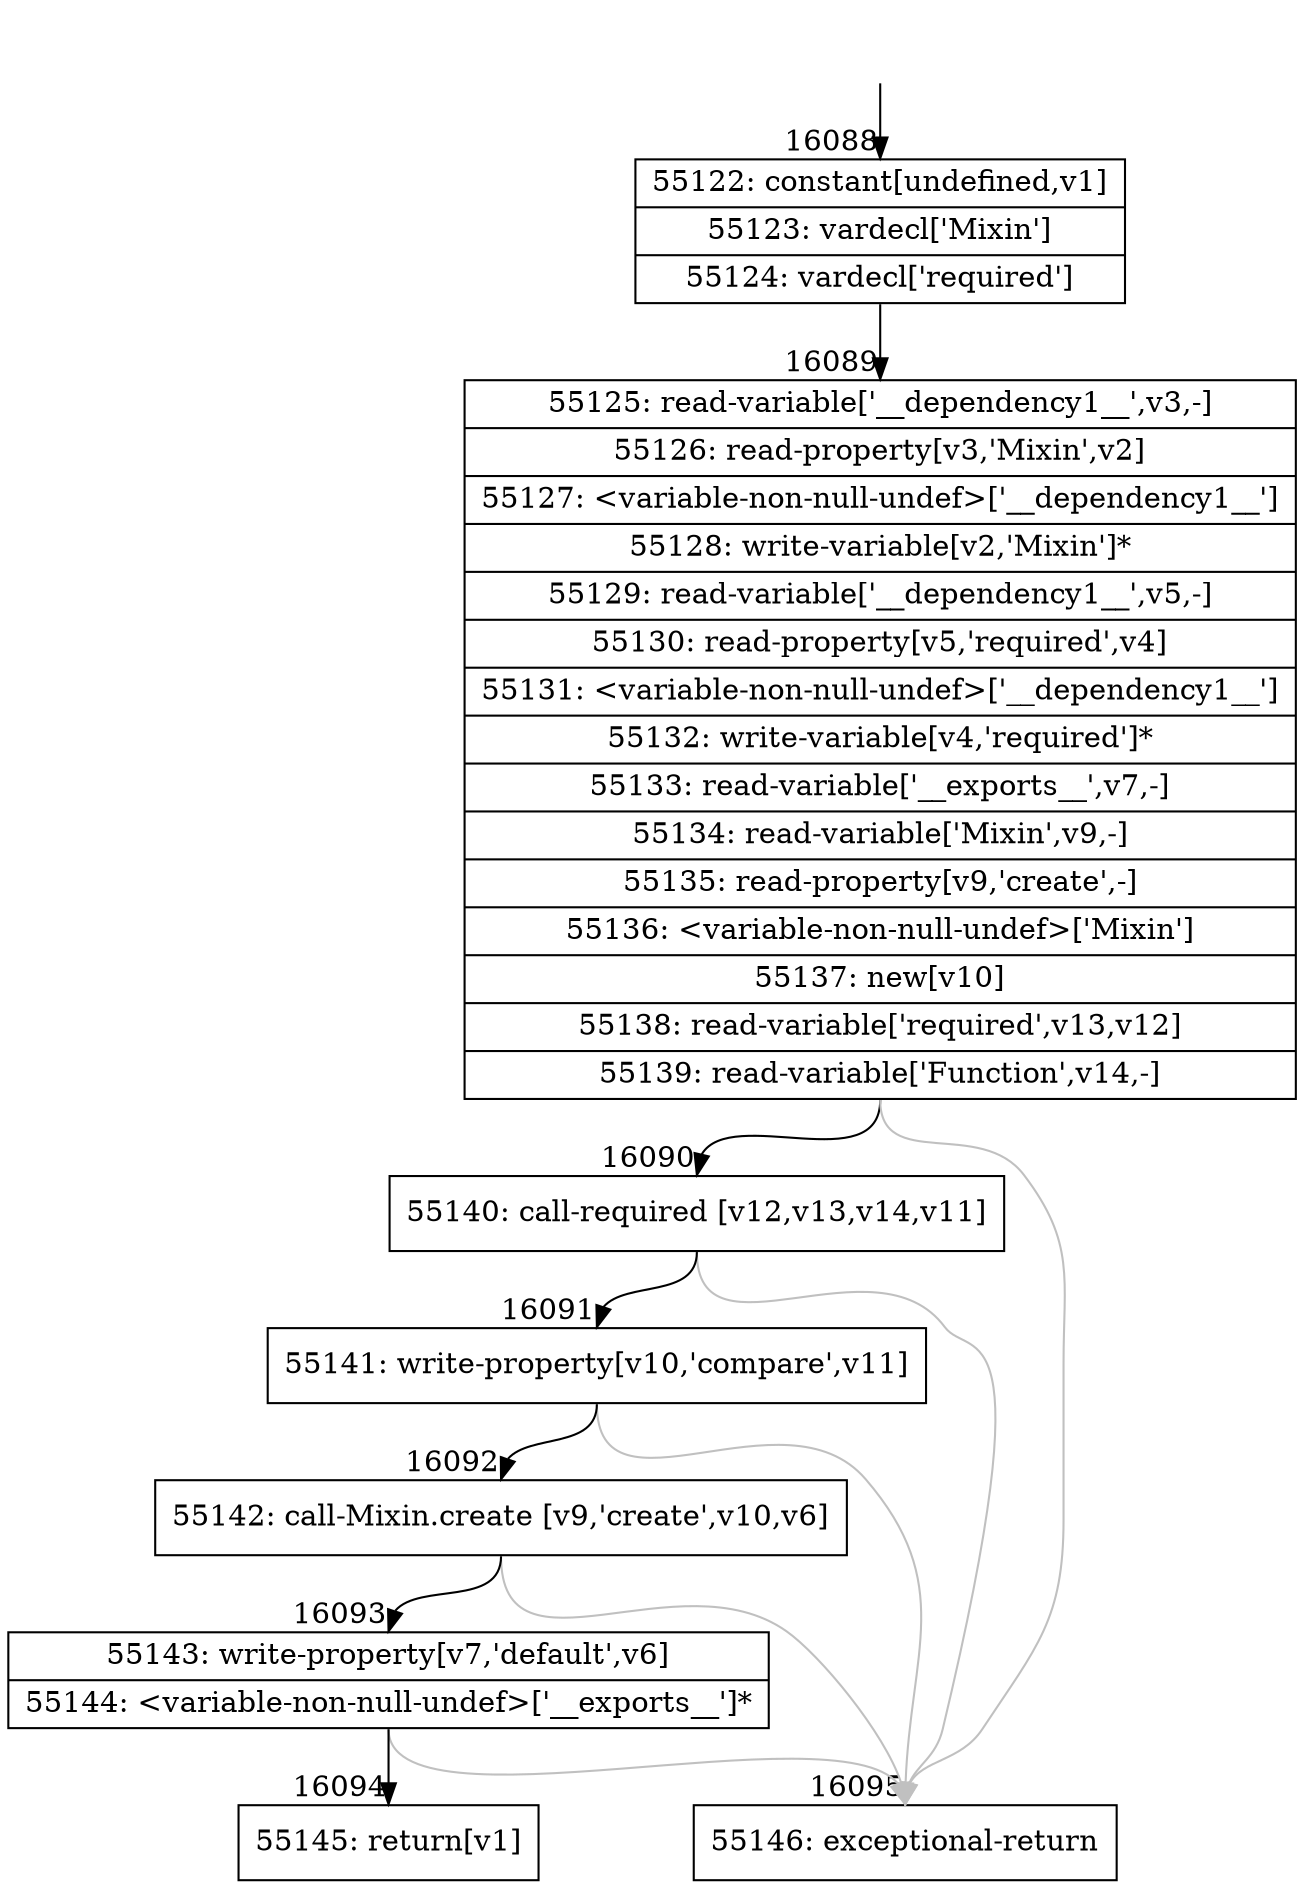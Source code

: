 digraph {
rankdir="TD"
BB_entry1363[shape=none,label=""];
BB_entry1363 -> BB16088 [tailport=s, headport=n, headlabel="    16088"]
BB16088 [shape=record label="{55122: constant[undefined,v1]|55123: vardecl['Mixin']|55124: vardecl['required']}" ] 
BB16088 -> BB16089 [tailport=s, headport=n, headlabel="      16089"]
BB16089 [shape=record label="{55125: read-variable['__dependency1__',v3,-]|55126: read-property[v3,'Mixin',v2]|55127: \<variable-non-null-undef\>['__dependency1__']|55128: write-variable[v2,'Mixin']*|55129: read-variable['__dependency1__',v5,-]|55130: read-property[v5,'required',v4]|55131: \<variable-non-null-undef\>['__dependency1__']|55132: write-variable[v4,'required']*|55133: read-variable['__exports__',v7,-]|55134: read-variable['Mixin',v9,-]|55135: read-property[v9,'create',-]|55136: \<variable-non-null-undef\>['Mixin']|55137: new[v10]|55138: read-variable['required',v13,v12]|55139: read-variable['Function',v14,-]}" ] 
BB16089 -> BB16090 [tailport=s, headport=n, headlabel="      16090"]
BB16089 -> BB16095 [tailport=s, headport=n, color=gray, headlabel="      16095"]
BB16090 [shape=record label="{55140: call-required [v12,v13,v14,v11]}" ] 
BB16090 -> BB16091 [tailport=s, headport=n, headlabel="      16091"]
BB16090 -> BB16095 [tailport=s, headport=n, color=gray]
BB16091 [shape=record label="{55141: write-property[v10,'compare',v11]}" ] 
BB16091 -> BB16092 [tailport=s, headport=n, headlabel="      16092"]
BB16091 -> BB16095 [tailport=s, headport=n, color=gray]
BB16092 [shape=record label="{55142: call-Mixin.create [v9,'create',v10,v6]}" ] 
BB16092 -> BB16093 [tailport=s, headport=n, headlabel="      16093"]
BB16092 -> BB16095 [tailport=s, headport=n, color=gray]
BB16093 [shape=record label="{55143: write-property[v7,'default',v6]|55144: \<variable-non-null-undef\>['__exports__']*}" ] 
BB16093 -> BB16094 [tailport=s, headport=n, headlabel="      16094"]
BB16093 -> BB16095 [tailport=s, headport=n, color=gray]
BB16094 [shape=record label="{55145: return[v1]}" ] 
BB16095 [shape=record label="{55146: exceptional-return}" ] 
//#$~ 29782
}

